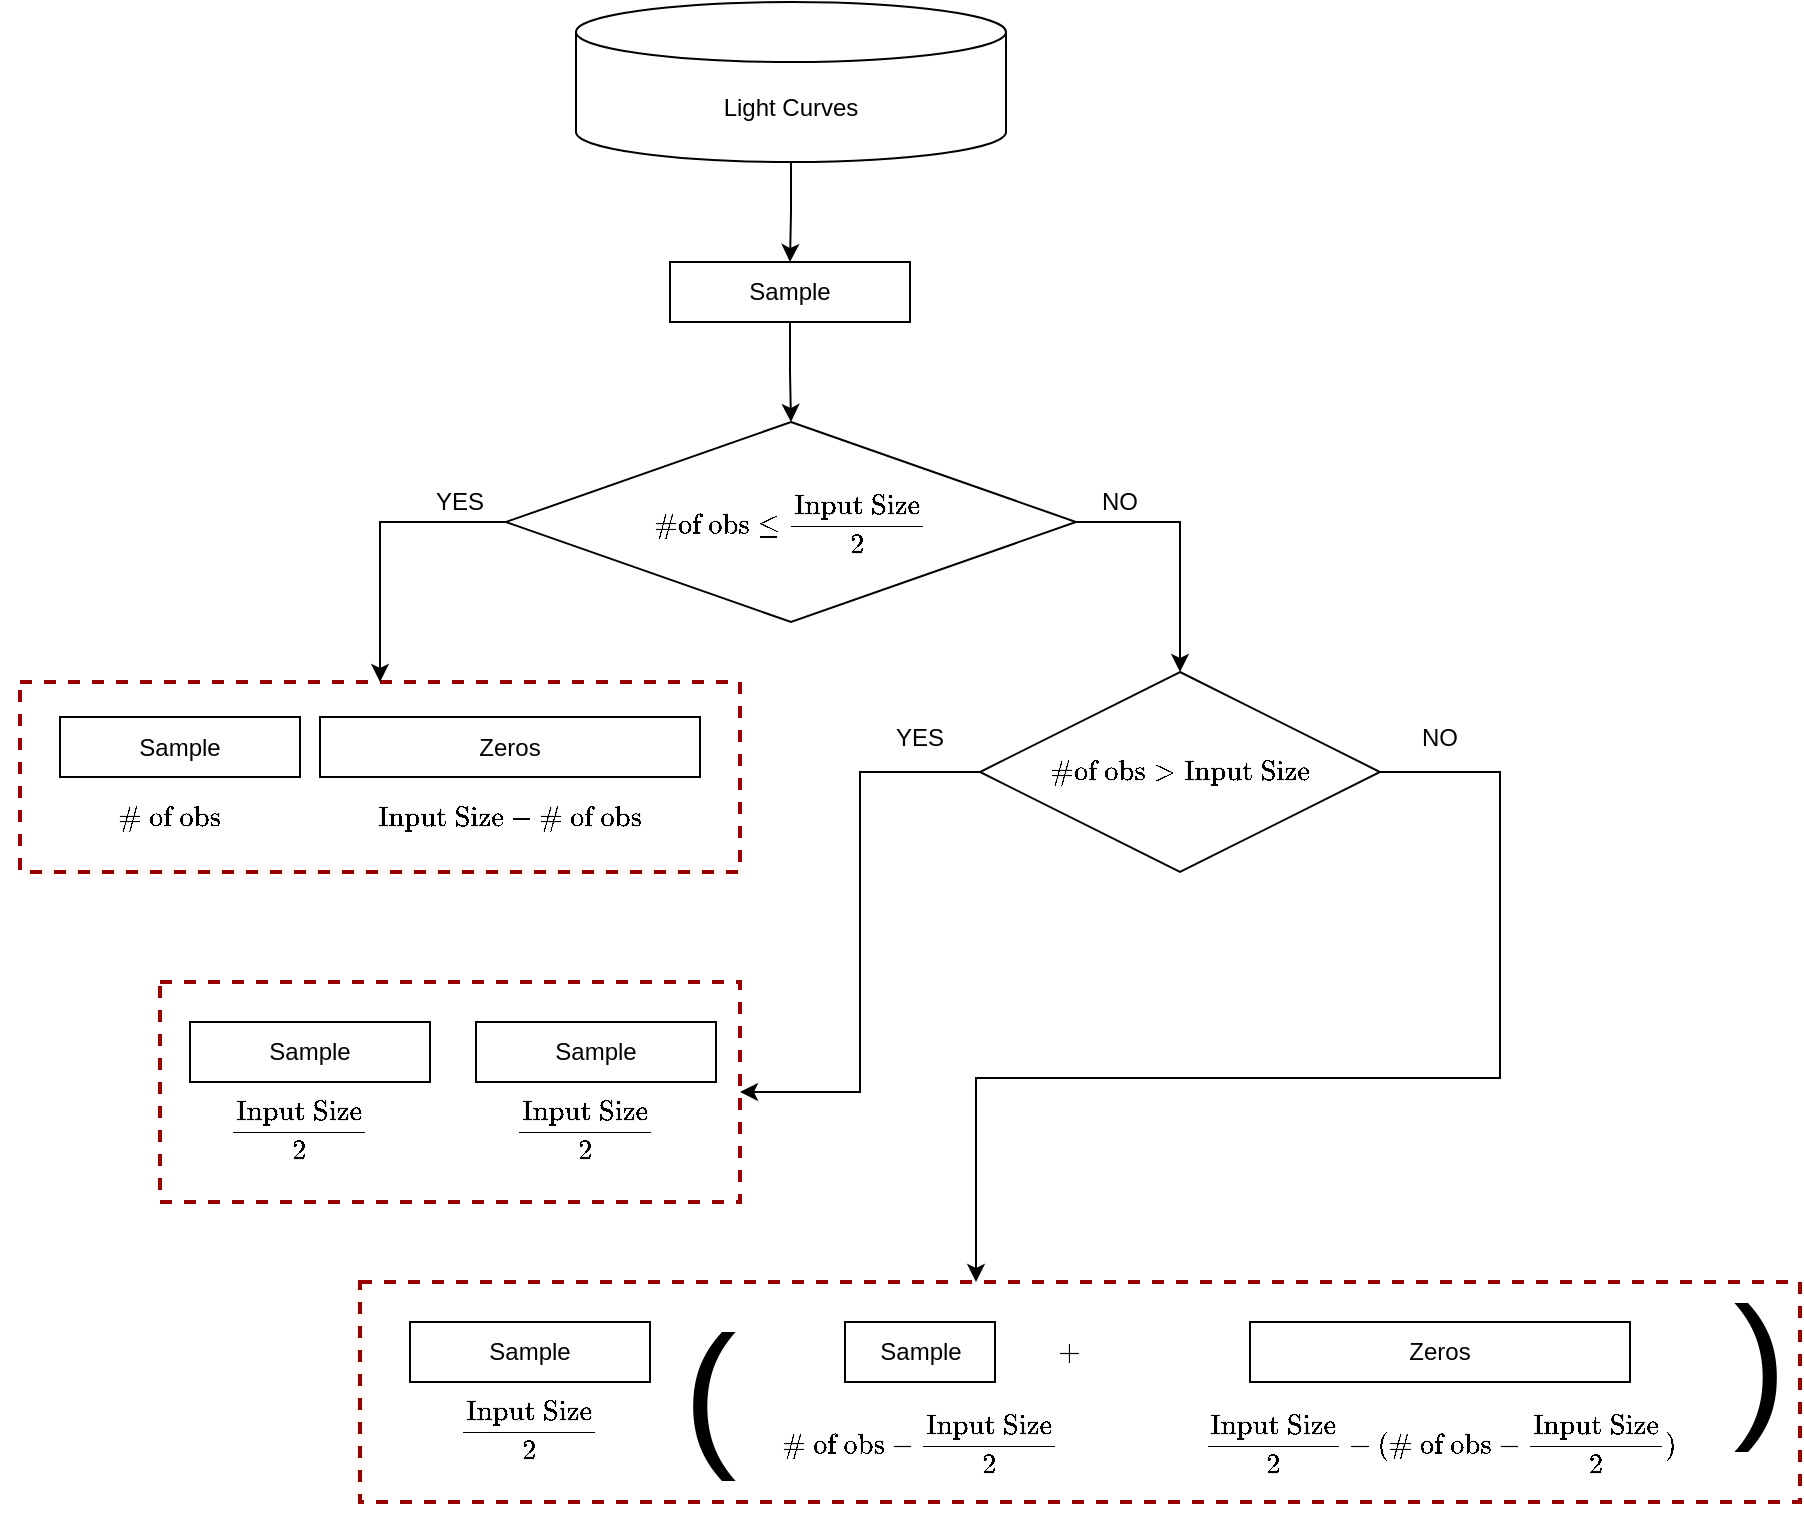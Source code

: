 <mxfile version="14.5.10" type="github">
  <diagram id="hUWK-rbharXhq3nB8soy" name="Page-1">
    <mxGraphModel dx="1222" dy="1086" grid="1" gridSize="10" guides="1" tooltips="1" connect="1" arrows="1" fold="1" page="1" pageScale="1" pageWidth="850" pageHeight="1100" math="1" shadow="0">
      <root>
        <mxCell id="0" />
        <mxCell id="1" parent="0" />
        <mxCell id="tR5XastK5Me6qYYJv-x3-44" value="" style="rounded=0;whiteSpace=wrap;html=1;dashed=1;strokeColor=#990000;strokeWidth=2;fillColor=none;" parent="1" vertex="1">
          <mxGeometry x="210" y="670" width="720" height="110" as="geometry" />
        </mxCell>
        <mxCell id="tR5XastK5Me6qYYJv-x3-15" value="" style="rounded=0;whiteSpace=wrap;html=1;dashed=1;strokeColor=#990000;strokeWidth=2;fillColor=none;" parent="1" vertex="1">
          <mxGeometry x="40" y="370" width="360" height="95" as="geometry" />
        </mxCell>
        <mxCell id="oE5rkf1H2owhfIqRYZqc-14" style="edgeStyle=orthogonalEdgeStyle;rounded=0;orthogonalLoop=1;jettySize=auto;html=1;exitX=0.5;exitY=1;exitDx=0;exitDy=0;exitPerimeter=0;entryX=0.5;entryY=0;entryDx=0;entryDy=0;" parent="1" source="oE5rkf1H2owhfIqRYZqc-2" target="tR5XastK5Me6qYYJv-x3-3" edge="1">
          <mxGeometry relative="1" as="geometry">
            <mxPoint x="425" y="190" as="targetPoint" />
          </mxGeometry>
        </mxCell>
        <mxCell id="oE5rkf1H2owhfIqRYZqc-2" value="Light Curves" style="shape=cylinder3;whiteSpace=wrap;html=1;boundedLbl=1;backgroundOutline=1;size=15;" parent="1" vertex="1">
          <mxGeometry x="318" y="30" width="215" height="80" as="geometry" />
        </mxCell>
        <mxCell id="tR5XastK5Me6qYYJv-x3-21" style="edgeStyle=orthogonalEdgeStyle;rounded=0;orthogonalLoop=1;jettySize=auto;html=1;exitX=1;exitY=0.5;exitDx=0;exitDy=0;entryX=0.5;entryY=0;entryDx=0;entryDy=0;" parent="1" source="tR5XastK5Me6qYYJv-x3-1" target="tR5XastK5Me6qYYJv-x3-29" edge="1">
          <mxGeometry relative="1" as="geometry">
            <mxPoint x="620" y="370" as="targetPoint" />
          </mxGeometry>
        </mxCell>
        <mxCell id="tR5XastK5Me6qYYJv-x3-23" style="edgeStyle=orthogonalEdgeStyle;rounded=0;orthogonalLoop=1;jettySize=auto;html=1;exitX=0;exitY=0.5;exitDx=0;exitDy=0;entryX=0.5;entryY=0;entryDx=0;entryDy=0;" parent="1" source="tR5XastK5Me6qYYJv-x3-1" target="tR5XastK5Me6qYYJv-x3-15" edge="1">
          <mxGeometry relative="1" as="geometry" />
        </mxCell>
        <mxCell id="tR5XastK5Me6qYYJv-x3-1" value="&lt;div&gt;$$\# \text{of obs} \leq \frac{\text{Input Size}}{2}$$&lt;/div&gt;" style="rhombus;whiteSpace=wrap;html=1;" parent="1" vertex="1">
          <mxGeometry x="283" y="240" width="285" height="100" as="geometry" />
        </mxCell>
        <mxCell id="tR5XastK5Me6qYYJv-x3-5" style="edgeStyle=orthogonalEdgeStyle;rounded=0;orthogonalLoop=1;jettySize=auto;html=1;exitX=0.5;exitY=1;exitDx=0;exitDy=0;entryX=0.5;entryY=0;entryDx=0;entryDy=0;" parent="1" source="tR5XastK5Me6qYYJv-x3-3" target="tR5XastK5Me6qYYJv-x3-1" edge="1">
          <mxGeometry relative="1" as="geometry" />
        </mxCell>
        <mxCell id="tR5XastK5Me6qYYJv-x3-3" value="Sample" style="rounded=0;whiteSpace=wrap;html=1;" parent="1" vertex="1">
          <mxGeometry x="365" y="160" width="120" height="30" as="geometry" />
        </mxCell>
        <mxCell id="tR5XastK5Me6qYYJv-x3-4" style="edgeStyle=orthogonalEdgeStyle;rounded=0;orthogonalLoop=1;jettySize=auto;html=1;exitX=0.5;exitY=1;exitDx=0;exitDy=0;" parent="1" source="tR5XastK5Me6qYYJv-x3-3" target="tR5XastK5Me6qYYJv-x3-3" edge="1">
          <mxGeometry relative="1" as="geometry" />
        </mxCell>
        <mxCell id="tR5XastK5Me6qYYJv-x3-8" value="Sample" style="rounded=0;whiteSpace=wrap;html=1;" parent="1" vertex="1">
          <mxGeometry x="60" y="387.5" width="120" height="30" as="geometry" />
        </mxCell>
        <mxCell id="tR5XastK5Me6qYYJv-x3-10" value="Zeros" style="rounded=0;whiteSpace=wrap;html=1;" parent="1" vertex="1">
          <mxGeometry x="190" y="387.5" width="190" height="30" as="geometry" />
        </mxCell>
        <mxCell id="tR5XastK5Me6qYYJv-x3-11" value="$$\text{Input Size} - \text{# of obs}$$" style="text;html=1;strokeColor=none;fillColor=none;align=center;verticalAlign=middle;whiteSpace=wrap;rounded=0;" parent="1" vertex="1">
          <mxGeometry x="200" y="427.5" width="170" height="20" as="geometry" />
        </mxCell>
        <mxCell id="tR5XastK5Me6qYYJv-x3-13" value="$$\text{# of obs}$$" style="text;html=1;strokeColor=none;fillColor=none;align=center;verticalAlign=middle;whiteSpace=wrap;rounded=0;" parent="1" vertex="1">
          <mxGeometry x="30" y="427.5" width="170" height="20" as="geometry" />
        </mxCell>
        <mxCell id="tR5XastK5Me6qYYJv-x3-17" value="YES" style="text;html=1;strokeColor=none;fillColor=none;align=center;verticalAlign=middle;whiteSpace=wrap;rounded=0;dashed=1;" parent="1" vertex="1">
          <mxGeometry x="240" y="270" width="40" height="20" as="geometry" />
        </mxCell>
        <mxCell id="tR5XastK5Me6qYYJv-x3-24" value="NO" style="text;html=1;strokeColor=none;fillColor=none;align=center;verticalAlign=middle;whiteSpace=wrap;rounded=0;dashed=1;" parent="1" vertex="1">
          <mxGeometry x="570" y="270" width="40" height="20" as="geometry" />
        </mxCell>
        <mxCell id="tR5XastK5Me6qYYJv-x3-32" style="edgeStyle=orthogonalEdgeStyle;rounded=0;orthogonalLoop=1;jettySize=auto;html=1;exitX=0;exitY=0.5;exitDx=0;exitDy=0;" parent="1" source="tR5XastK5Me6qYYJv-x3-29" target="tR5XastK5Me6qYYJv-x3-31" edge="1">
          <mxGeometry relative="1" as="geometry">
            <Array as="points">
              <mxPoint x="460" y="415" />
              <mxPoint x="460" y="575" />
            </Array>
          </mxGeometry>
        </mxCell>
        <mxCell id="tR5XastK5Me6qYYJv-x3-57" style="edgeStyle=orthogonalEdgeStyle;rounded=0;orthogonalLoop=1;jettySize=auto;html=1;exitX=1;exitY=0.5;exitDx=0;exitDy=0;" parent="1" source="tR5XastK5Me6qYYJv-x3-29" target="tR5XastK5Me6qYYJv-x3-44" edge="1">
          <mxGeometry relative="1" as="geometry">
            <Array as="points">
              <mxPoint x="780" y="415" />
              <mxPoint x="780" y="568" />
              <mxPoint x="518" y="568" />
            </Array>
          </mxGeometry>
        </mxCell>
        <mxCell id="tR5XastK5Me6qYYJv-x3-29" value="&lt;div&gt;$$\# \text{of obs} &amp;gt; \text{Input Size}$$&lt;/div&gt;" style="rhombus;whiteSpace=wrap;html=1;" parent="1" vertex="1">
          <mxGeometry x="520" y="365" width="200" height="100" as="geometry" />
        </mxCell>
        <mxCell id="tR5XastK5Me6qYYJv-x3-31" value="" style="rounded=0;whiteSpace=wrap;html=1;dashed=1;strokeColor=#990000;strokeWidth=2;fillColor=none;" parent="1" vertex="1">
          <mxGeometry x="110" y="520" width="290" height="110" as="geometry" />
        </mxCell>
        <mxCell id="tR5XastK5Me6qYYJv-x3-33" value="Sample" style="rounded=0;whiteSpace=wrap;html=1;" parent="1" vertex="1">
          <mxGeometry x="125" y="540" width="120" height="30" as="geometry" />
        </mxCell>
        <mxCell id="tR5XastK5Me6qYYJv-x3-34" value="Sample" style="rounded=0;whiteSpace=wrap;html=1;" parent="1" vertex="1">
          <mxGeometry x="268" y="540" width="120" height="30" as="geometry" />
        </mxCell>
        <mxCell id="tR5XastK5Me6qYYJv-x3-37" value="$$\frac{\text{Input Size}}{2}$$" style="text;whiteSpace=wrap;html=1;" parent="1" vertex="1">
          <mxGeometry x="142.5" y="560" width="85" height="60" as="geometry" />
        </mxCell>
        <mxCell id="tR5XastK5Me6qYYJv-x3-38" value="$$\frac{\text{Input Size}}{2}$$" style="text;whiteSpace=wrap;html=1;" parent="1" vertex="1">
          <mxGeometry x="285.5" y="560" width="85" height="60" as="geometry" />
        </mxCell>
        <mxCell id="tR5XastK5Me6qYYJv-x3-40" value="Sample" style="rounded=0;whiteSpace=wrap;html=1;" parent="1" vertex="1">
          <mxGeometry x="235" y="690" width="120" height="30" as="geometry" />
        </mxCell>
        <mxCell id="tR5XastK5Me6qYYJv-x3-41" value="Sample" style="rounded=0;whiteSpace=wrap;html=1;" parent="1" vertex="1">
          <mxGeometry x="452.5" y="690" width="75" height="30" as="geometry" />
        </mxCell>
        <mxCell id="tR5XastK5Me6qYYJv-x3-43" value="$$\frac{\text{Input Size}}{2}$$" style="text;whiteSpace=wrap;html=1;" parent="1" vertex="1">
          <mxGeometry x="258" y="710" width="85" height="60" as="geometry" />
        </mxCell>
        <mxCell id="tR5XastK5Me6qYYJv-x3-45" value="$$\text{# of obs} - \frac{\text{Input Size}}{2}$$" style="text;html=1;strokeColor=none;fillColor=none;align=center;verticalAlign=middle;whiteSpace=wrap;rounded=0;" parent="1" vertex="1">
          <mxGeometry x="405" y="740" width="170" height="20" as="geometry" />
        </mxCell>
        <mxCell id="tR5XastK5Me6qYYJv-x3-48" value="Zeros" style="rounded=0;whiteSpace=wrap;html=1;" parent="1" vertex="1">
          <mxGeometry x="655" y="690" width="190" height="30" as="geometry" />
        </mxCell>
        <mxCell id="tR5XastK5Me6qYYJv-x3-49" value="$$\frac{\text{Input Size}}{2} - (\text{# of obs} - \frac{\text{Input Size}}{2})$$" style="text;html=1;strokeColor=none;fillColor=none;align=center;verticalAlign=middle;whiteSpace=wrap;rounded=0;" parent="1" vertex="1">
          <mxGeometry x="590" y="715" width="320" height="70" as="geometry" />
        </mxCell>
        <mxCell id="tR5XastK5Me6qYYJv-x3-50" value="&lt;b&gt;$$+$$&lt;/b&gt;" style="text;html=1;strokeColor=none;fillColor=none;align=center;verticalAlign=middle;whiteSpace=wrap;rounded=0;dashed=1;" parent="1" vertex="1">
          <mxGeometry x="545" y="695" width="40" height="20" as="geometry" />
        </mxCell>
        <mxCell id="tR5XastK5Me6qYYJv-x3-51" value="&lt;font style=&quot;font-size: 80px&quot;&gt;(&lt;/font&gt;" style="text;html=1;strokeColor=none;fillColor=none;align=center;verticalAlign=middle;whiteSpace=wrap;rounded=0;dashed=1;" parent="1" vertex="1">
          <mxGeometry x="365" y="660" width="40" height="130" as="geometry" />
        </mxCell>
        <mxCell id="tR5XastK5Me6qYYJv-x3-52" value="&lt;font style=&quot;font-size: 80px&quot;&gt;(&lt;/font&gt;" style="text;html=1;strokeColor=none;fillColor=none;align=center;verticalAlign=middle;whiteSpace=wrap;rounded=0;dashed=1;rotation=-180;" parent="1" vertex="1">
          <mxGeometry x="890" y="660" width="40" height="130" as="geometry" />
        </mxCell>
        <mxCell id="tR5XastK5Me6qYYJv-x3-56" style="edgeStyle=orthogonalEdgeStyle;rounded=0;orthogonalLoop=1;jettySize=auto;html=1;exitX=0.5;exitY=1;exitDx=0;exitDy=0;" parent="1" source="tR5XastK5Me6qYYJv-x3-49" target="tR5XastK5Me6qYYJv-x3-49" edge="1">
          <mxGeometry relative="1" as="geometry" />
        </mxCell>
        <mxCell id="tR5XastK5Me6qYYJv-x3-58" value="NO" style="text;html=1;strokeColor=none;fillColor=none;align=center;verticalAlign=middle;whiteSpace=wrap;rounded=0;dashed=1;" parent="1" vertex="1">
          <mxGeometry x="730" y="387.5" width="40" height="20" as="geometry" />
        </mxCell>
        <mxCell id="tR5XastK5Me6qYYJv-x3-59" value="YES" style="text;html=1;strokeColor=none;fillColor=none;align=center;verticalAlign=middle;whiteSpace=wrap;rounded=0;dashed=1;" parent="1" vertex="1">
          <mxGeometry x="470" y="387.5" width="40" height="20" as="geometry" />
        </mxCell>
      </root>
    </mxGraphModel>
  </diagram>
</mxfile>
